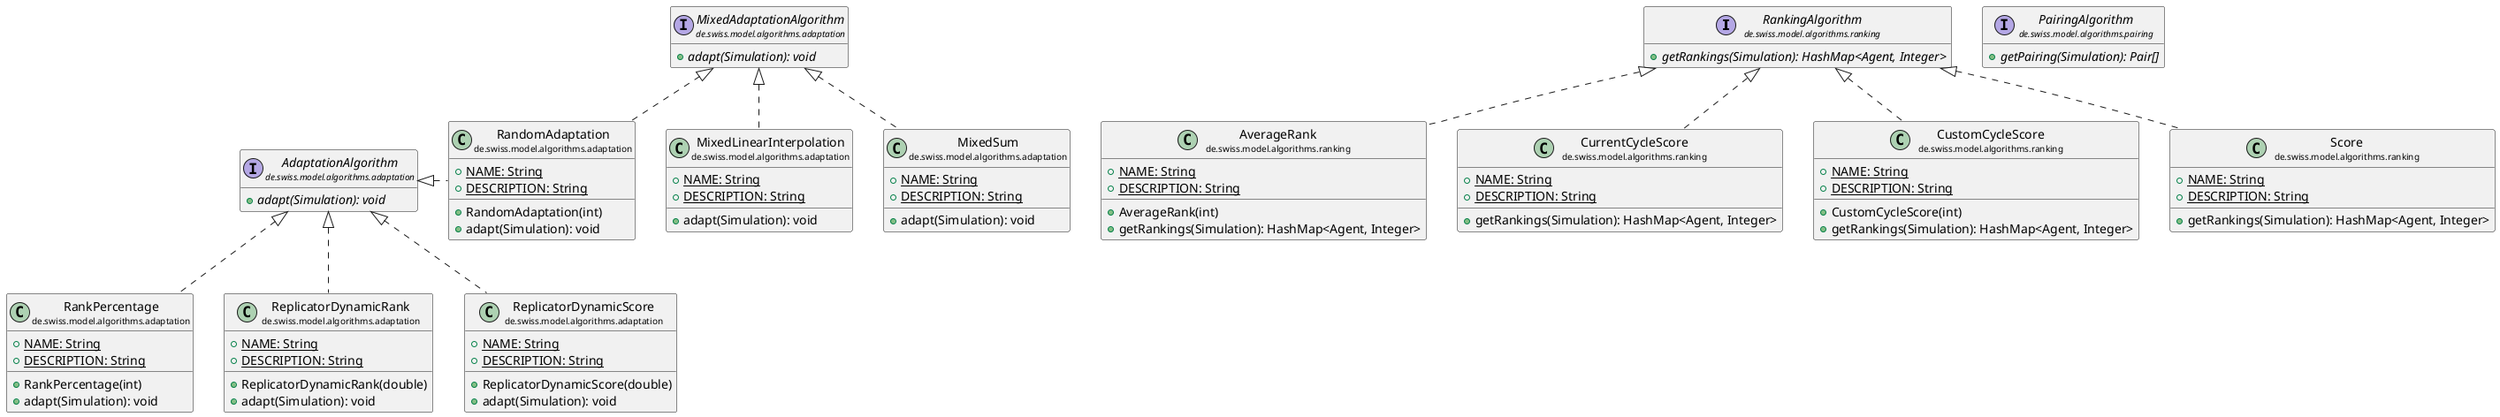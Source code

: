 @startuml

    set namespaceSeparator none
    hide empty fields
    hide empty methods

    interface "<size:14>RankingAlgorithm\n<size:10>de.swiss.model.algorithms.ranking" as de.swiss.model.algorithms.ranking.RankingAlgorithm [[RankingAlgorithm.html]] {
        {abstract} +getRankings(Simulation): HashMap<Agent, Integer>
    }

    interface "<size:14>AdaptationAlgorithm\n<size:10>de.swiss.model.algorithms.adaptation" as de.swiss.model.algorithms.adaptation.AdaptationAlgorithm [[AdaptationAlgorithm.html]] {
        {abstract} +adapt(Simulation): void
    }

    interface "<size:14>MixedAdaptationAlgorithm\n<size:10>de.swiss.model.algorithms.adaptation" as de.swiss.model.algorithms.adaptation.MixedAdaptationAlgorithm [[MixedAdaptationAlgorithm.html]] {
            {abstract} +adapt(Simulation): void
    }

    interface "<size:14>PairingAlgorithm\n<size:10>de.swiss.model.algorithms.pairing" as de.swiss.model.algorithms.pairing.PairingAlgorithm [[PairingAlgorithm.html]] {
        {abstract} +getPairing(Simulation): Pair[]
    }

    class "<size:14>MixedLinearInterpolation\n<size:10>de.swiss.model.algorithms.adaptation" as de.swiss.model.algorithms.adaptation.MixedLinearInterpolation [[MixedLinearInterpolation.html]] {
        {static} +NAME: String
        {static} +DESCRIPTION: String
        +adapt(Simulation): void
    }

    class "<size:14>MixedSum\n<size:10>de.swiss.model.algorithms.adaptation" as de.swiss.model.algorithms.adaptation.MixedSum [[MixedSum.html]] {
        {static} +NAME: String
        {static} +DESCRIPTION: String
        +adapt(Simulation): void
    }

    class "<size:14>RandomAdaptation\n<size:10>de.swiss.model.algorithms.adaptation" as de.swiss.model.algorithms.adaptation.RandomAdaptation [[RandomAdaptation.html]] {
        {static} +NAME: String
        {static} +DESCRIPTION: String
        +RandomAdaptation(int)
        +adapt(Simulation): void
    }

    class "<size:14>RankPercentage\n<size:10>de.swiss.model.algorithms.adaptation" as de.swiss.model.algorithms.adaptation.RankPercentage [[RankPercentage.html]] {
        {static} +NAME: String
        {static} +DESCRIPTION: String
        +RankPercentage(int)
        +adapt(Simulation): void
    }

    class "<size:14>ReplicatorDynamicRank\n<size:10>de.swiss.model.algorithms.adaptation" as de.swiss.model.algorithms.adaptation.ReplicatorDynamicRank [[ReplicatorDynamicRank.html]] {
        {static} +NAME: String
        {static} +DESCRIPTION: String
        +ReplicatorDynamicRank(double)
        +adapt(Simulation): void
    }

    class "<size:14>ReplicatorDynamicScore\n<size:10>de.swiss.model.algorithms.adaptation" as de.swiss.model.algorithms.adaptation.ReplicatorDynamicScore [[ReplicatorDynamicScore.html]] {
        {static} +NAME: String
        {static} +DESCRIPTION: String
        +ReplicatorDynamicScore(double)
        +adapt(Simulation): void
    }

    class "<size:14>AverageRank\n<size:10>de.swiss.model.algorithms.ranking" as de.swiss.model.algorithms.ranking.AverageRank [[AverageRank.html]] {
        {static} +NAME: String
        {static} +DESCRIPTION: String
        +AverageRank(int)
        +getRankings(Simulation): HashMap<Agent, Integer>
    }

    class "<size:14>CurrentCycleScore\n<size:10>de.swiss.model.algorithms.ranking" as de.swiss.model.algorithms.ranking.CurrentCycleScore [[CurrentCycleScore.html]] {
        {static} +NAME: String
        {static} +DESCRIPTION: String
        +getRankings(Simulation): HashMap<Agent, Integer>
    }

    class "<size:14>CustomCycleScore\n<size:10>de.swiss.model.algorithms.ranking" as de.swiss.model.algorithms.ranking.CustomCycleScore [[CustomCycleScore.html]] {
        {static} +NAME: String
        {static} +DESCRIPTION: String
        +CustomCycleScore(int)
        +getRankings(Simulation): HashMap<Agent, Integer>
    }

    class "<size:14>Score\n<size:10>de.swiss.model.algorithms.ranking" as de.swiss.model.algorithms.ranking.Score [[Score.html]] {
        {static} +NAME: String
        {static} +DESCRIPTION: String
        +getRankings(Simulation): HashMap<Agent, Integer>
    }



    de.swiss.model.algorithms.adaptation.MixedAdaptationAlgorithm <|.. de.swiss.model.algorithms.adaptation.MixedLinearInterpolation
    de.swiss.model.algorithms.adaptation.MixedAdaptationAlgorithm <|.. de.swiss.model.algorithms.adaptation.MixedSum
    de.swiss.model.algorithms.adaptation.AdaptationAlgorithm <|. de.swiss.model.algorithms.adaptation.RandomAdaptation
    de.swiss.model.algorithms.adaptation.MixedAdaptationAlgorithm <|.. de.swiss.model.algorithms.adaptation.RandomAdaptation
    de.swiss.model.algorithms.adaptation.AdaptationAlgorithm <|.. de.swiss.model.algorithms.adaptation.RankPercentage
    de.swiss.model.algorithms.adaptation.AdaptationAlgorithm <|.. de.swiss.model.algorithms.adaptation.ReplicatorDynamicRank
    de.swiss.model.algorithms.adaptation.AdaptationAlgorithm <|.. de.swiss.model.algorithms.adaptation.ReplicatorDynamicScore
    de.swiss.model.algorithms.ranking.RankingAlgorithm <|.. de.swiss.model.algorithms.ranking.AverageRank
    de.swiss.model.algorithms.ranking.RankingAlgorithm <|.. de.swiss.model.algorithms.ranking.CurrentCycleScore
    de.swiss.model.algorithms.ranking.RankingAlgorithm <|.. de.swiss.model.algorithms.ranking.CustomCycleScore
    de.swiss.model.algorithms.ranking.RankingAlgorithm <|.. de.swiss.model.algorithms.ranking.Score


@enduml